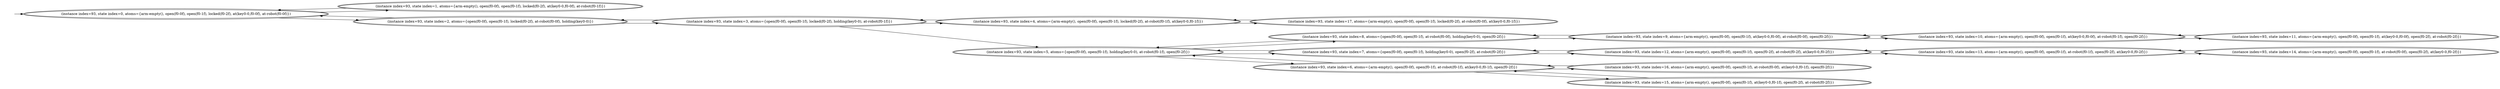 digraph {
rankdir="LR"
s0[peripheries=2,label="(instance index=93, state index=0, atoms={arm-empty(), open(f0-0f), open(f0-1f), locked(f0-2f), at(key0-0,f0-0f), at-robot(f0-0f)})"]
s1[peripheries=2,label="(instance index=93, state index=1, atoms={arm-empty(), open(f0-0f), open(f0-1f), locked(f0-2f), at(key0-0,f0-0f), at-robot(f0-1f)})"]
s2[peripheries=2,label="(instance index=93, state index=2, atoms={open(f0-0f), open(f0-1f), locked(f0-2f), at-robot(f0-0f), holding(key0-0)})"]
s3[peripheries=2,label="(instance index=93, state index=3, atoms={open(f0-0f), open(f0-1f), locked(f0-2f), holding(key0-0), at-robot(f0-1f)})"]
s4[peripheries=2,label="(instance index=93, state index=4, atoms={arm-empty(), open(f0-0f), open(f0-1f), locked(f0-2f), at-robot(f0-1f), at(key0-0,f0-1f)})"]
s17[peripheries=2,label="(instance index=93, state index=17, atoms={arm-empty(), open(f0-0f), open(f0-1f), locked(f0-2f), at-robot(f0-0f), at(key0-0,f0-1f)})"]
s16[peripheries=2,label="(instance index=93, state index=16, atoms={arm-empty(), open(f0-0f), open(f0-1f), at-robot(f0-0f), at(key0-0,f0-1f), open(f0-2f)})"]
s15[peripheries=2,label="(instance index=93, state index=15, atoms={arm-empty(), open(f0-0f), open(f0-1f), at(key0-0,f0-1f), open(f0-2f), at-robot(f0-2f)})"]
s14[peripheries=2,label="(instance index=93, state index=14, atoms={arm-empty(), open(f0-0f), open(f0-1f), at-robot(f0-0f), open(f0-2f), at(key0-0,f0-2f)})"]
s13[peripheries=2,label="(instance index=93, state index=13, atoms={arm-empty(), open(f0-0f), open(f0-1f), at-robot(f0-1f), open(f0-2f), at(key0-0,f0-2f)})"]
s12[peripheries=2,label="(instance index=93, state index=12, atoms={arm-empty(), open(f0-0f), open(f0-1f), open(f0-2f), at-robot(f0-2f), at(key0-0,f0-2f)})"]
s11[peripheries=2,label="(instance index=93, state index=11, atoms={arm-empty(), open(f0-0f), open(f0-1f), at(key0-0,f0-0f), open(f0-2f), at-robot(f0-2f)})"]
s10[peripheries=2,label="(instance index=93, state index=10, atoms={arm-empty(), open(f0-0f), open(f0-1f), at(key0-0,f0-0f), at-robot(f0-1f), open(f0-2f)})"]
s9[peripheries=2,label="(instance index=93, state index=9, atoms={arm-empty(), open(f0-0f), open(f0-1f), at(key0-0,f0-0f), at-robot(f0-0f), open(f0-2f)})"]
s8[peripheries=2,label="(instance index=93, state index=8, atoms={open(f0-0f), open(f0-1f), at-robot(f0-0f), holding(key0-0), open(f0-2f)})"]
s7[peripheries=2,label="(instance index=93, state index=7, atoms={open(f0-0f), open(f0-1f), holding(key0-0), open(f0-2f), at-robot(f0-2f)})"]
s6[peripheries=2,label="(instance index=93, state index=6, atoms={arm-empty(), open(f0-0f), open(f0-1f), at-robot(f0-1f), at(key0-0,f0-1f), open(f0-2f)})"]
s5[peripheries=2,label="(instance index=93, state index=5, atoms={open(f0-0f), open(f0-1f), holding(key0-0), at-robot(f0-1f), open(f0-2f)})"]
Dangling [ label = "", style = invis ]
{ rank = same; Dangling }
Dangling -> s0
{ rank = same; s0}
{
s0->s2
s0->s1
s1->s0
s2->s3
s2->s0
s3->s4
s3->s5
s3->s2
s4->s3
s4->s17
s17->s4
s16->s6
s15->s6
s14->s13
s13->s14
s13->s12
s12->s7
s12->s13
s11->s10
s10->s11
s10->s9
s9->s10
s9->s8
s8->s5
s8->s9
s7->s5
s7->s12
s6->s15
s6->s5
s6->s16
s5->s7
s5->s6
s5->s8
}
}
